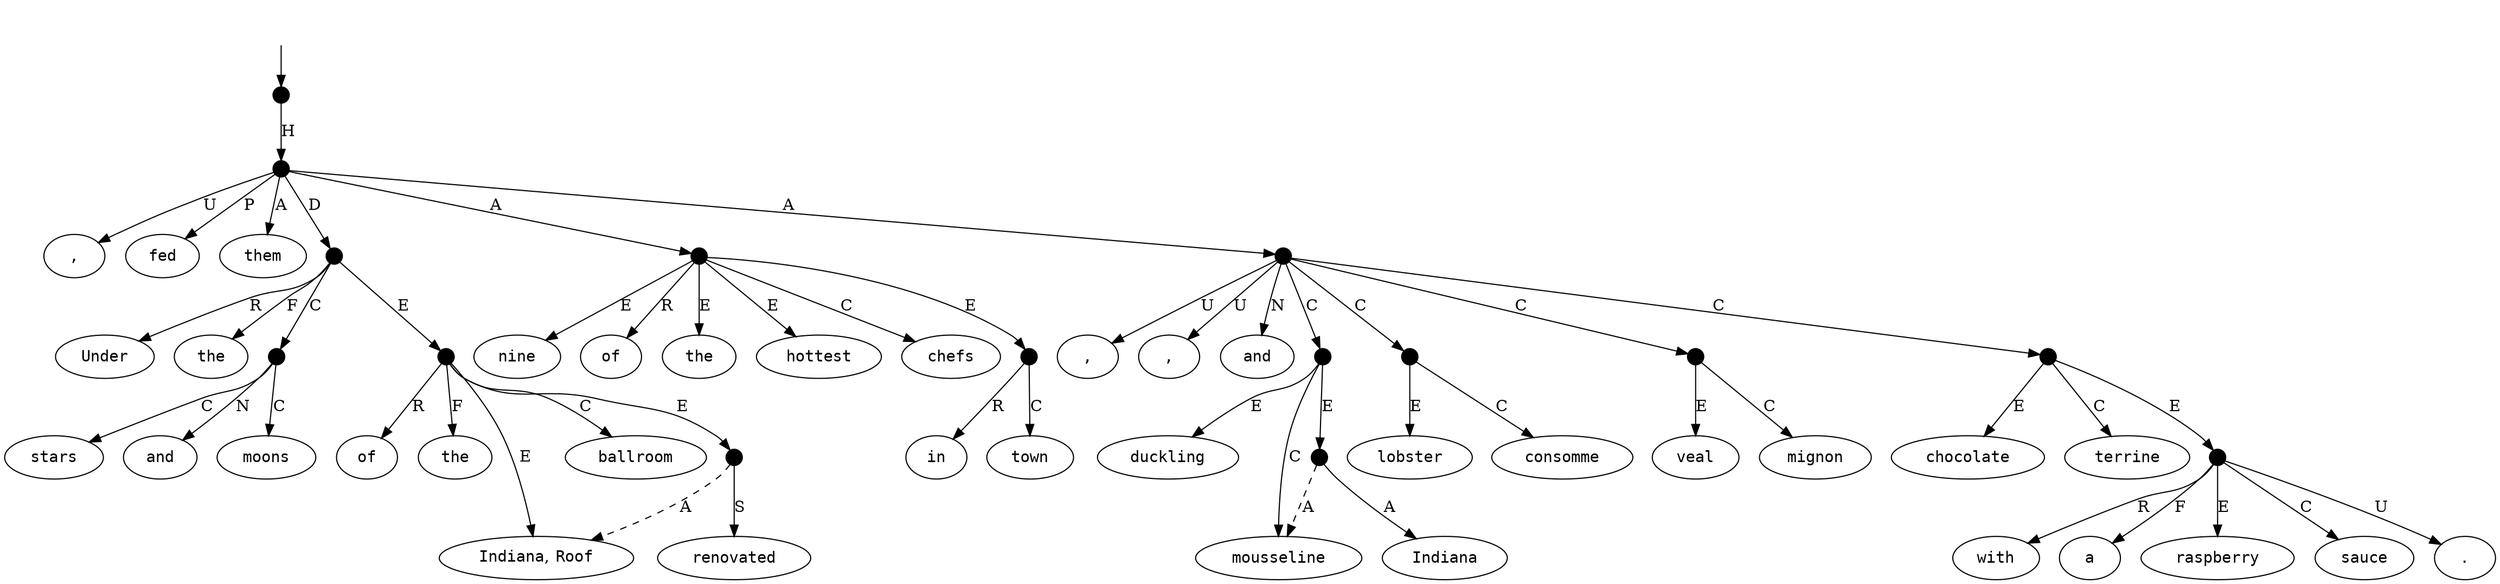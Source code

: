 digraph "20010017" {
  top [ style=invis ];
  top -> 38;
  0 [ label=<<table align="center" border="0" cellspacing="0"><tr><td colspan="2"><font face="Courier">Under</font></td></tr></table>> ];
  1 [ label=<<table align="center" border="0" cellspacing="0"><tr><td colspan="2"><font face="Courier">the</font></td></tr></table>> ];
  2 [ label=<<table align="center" border="0" cellspacing="0"><tr><td colspan="2"><font face="Courier">stars</font></td></tr></table>> ];
  3 [ label=<<table align="center" border="0" cellspacing="0"><tr><td colspan="2"><font face="Courier">and</font></td></tr></table>> ];
  4 [ label=<<table align="center" border="0" cellspacing="0"><tr><td colspan="2"><font face="Courier">moons</font></td></tr></table>> ];
  5 [ label=<<table align="center" border="0" cellspacing="0"><tr><td colspan="2"><font face="Courier">of</font></td></tr></table>> ];
  6 [ label=<<table align="center" border="0" cellspacing="0"><tr><td colspan="2"><font face="Courier">the</font></td></tr></table>> ];
  7 [ label=<<table align="center" border="0" cellspacing="0"><tr><td colspan="2"><font face="Courier">renovated</font></td></tr></table>> ];
  8 [ label=<<table align="center" border="0" cellspacing="0"><tr><td colspan="2"><font face="Courier">Indiana</font>,&nbsp;<font face="Courier">Roof</font></td></tr></table>> ];
  9 [ label=<<table align="center" border="0" cellspacing="0"><tr><td colspan="2"><font face="Courier">ballroom</font></td></tr></table>> ];
  10 [ label=<<table align="center" border="0" cellspacing="0"><tr><td colspan="2"><font face="Courier">,</font></td></tr></table>> ];
  11 [ label=<<table align="center" border="0" cellspacing="0"><tr><td colspan="2"><font face="Courier">nine</font></td></tr></table>> ];
  12 [ label=<<table align="center" border="0" cellspacing="0"><tr><td colspan="2"><font face="Courier">of</font></td></tr></table>> ];
  13 [ label=<<table align="center" border="0" cellspacing="0"><tr><td colspan="2"><font face="Courier">the</font></td></tr></table>> ];
  14 [ label=<<table align="center" border="0" cellspacing="0"><tr><td colspan="2"><font face="Courier">hottest</font></td></tr></table>> ];
  15 [ label=<<table align="center" border="0" cellspacing="0"><tr><td colspan="2"><font face="Courier">chefs</font></td></tr></table>> ];
  16 [ label=<<table align="center" border="0" cellspacing="0"><tr><td colspan="2"><font face="Courier">in</font></td></tr></table>> ];
  17 [ label=<<table align="center" border="0" cellspacing="0"><tr><td colspan="2"><font face="Courier">town</font></td></tr></table>> ];
  18 [ label=<<table align="center" border="0" cellspacing="0"><tr><td colspan="2"><font face="Courier">fed</font></td></tr></table>> ];
  19 [ label=<<table align="center" border="0" cellspacing="0"><tr><td colspan="2"><font face="Courier">them</font></td></tr></table>> ];
  20 [ label=<<table align="center" border="0" cellspacing="0"><tr><td colspan="2"><font face="Courier">Indiana</font></td></tr></table>> ];
  21 [ label=<<table align="center" border="0" cellspacing="0"><tr><td colspan="2"><font face="Courier">duckling</font></td></tr></table>> ];
  22 [ label=<<table align="center" border="0" cellspacing="0"><tr><td colspan="2"><font face="Courier">mousseline</font></td></tr></table>> ];
  23 [ label=<<table align="center" border="0" cellspacing="0"><tr><td colspan="2"><font face="Courier">,</font></td></tr></table>> ];
  24 [ label=<<table align="center" border="0" cellspacing="0"><tr><td colspan="2"><font face="Courier">lobster</font></td></tr></table>> ];
  25 [ label=<<table align="center" border="0" cellspacing="0"><tr><td colspan="2"><font face="Courier">consomme</font></td></tr></table>> ];
  26 [ label=<<table align="center" border="0" cellspacing="0"><tr><td colspan="2"><font face="Courier">,</font></td></tr></table>> ];
  27 [ label=<<table align="center" border="0" cellspacing="0"><tr><td colspan="2"><font face="Courier">veal</font></td></tr></table>> ];
  28 [ label=<<table align="center" border="0" cellspacing="0"><tr><td colspan="2"><font face="Courier">mignon</font></td></tr></table>> ];
  29 [ label=<<table align="center" border="0" cellspacing="0"><tr><td colspan="2"><font face="Courier">and</font></td></tr></table>> ];
  30 [ label=<<table align="center" border="0" cellspacing="0"><tr><td colspan="2"><font face="Courier">chocolate</font></td></tr></table>> ];
  31 [ label=<<table align="center" border="0" cellspacing="0"><tr><td colspan="2"><font face="Courier">terrine</font></td></tr></table>> ];
  32 [ label=<<table align="center" border="0" cellspacing="0"><tr><td colspan="2"><font face="Courier">with</font></td></tr></table>> ];
  33 [ label=<<table align="center" border="0" cellspacing="0"><tr><td colspan="2"><font face="Courier">a</font></td></tr></table>> ];
  34 [ label=<<table align="center" border="0" cellspacing="0"><tr><td colspan="2"><font face="Courier">raspberry</font></td></tr></table>> ];
  35 [ label=<<table align="center" border="0" cellspacing="0"><tr><td colspan="2"><font face="Courier">sauce</font></td></tr></table>> ];
  36 [ label=<<table align="center" border="0" cellspacing="0"><tr><td colspan="2"><font face="Courier">.</font></td></tr></table>> ];
  37 [ shape=point, width=0.2 ];
  38 [ shape=point, width=0.2 ];
  39 [ shape=point, width=0.2 ];
  40 [ shape=point, width=0.2 ];
  41 [ shape=point, width=0.2 ];
  42 [ shape=point, width=0.2 ];
  43 [ shape=point, width=0.2 ];
  44 [ shape=point, width=0.2 ];
  45 [ shape=point, width=0.2 ];
  46 [ shape=point, width=0.2 ];
  47 [ shape=point, width=0.2 ];
  48 [ shape=point, width=0.2 ];
  49 [ shape=point, width=0.2 ];
  50 [ shape=point, width=0.2 ];
  51 [ shape=point, width=0.2 ];
  43 -> 14 [ label="E" ];
  37 -> 1 [ label="F" ];
  51 -> 32 [ label="R" ];
  39 -> 43 [ label="A" ];
  38 -> 39 [ label="H" ];
  49 -> 28 [ label="C" ];
  48 -> 24 [ label="E" ];
  42 -> 8 [ label="A", style=dashed ];
  37 -> 40 [ label="C" ];
  44 -> 16 [ label="R" ];
  51 -> 35 [ label="C" ];
  47 -> 49 [ label="C" ];
  40 -> 3 [ label="N" ];
  47 -> 46 [ label="C" ];
  50 -> 30 [ label="E" ];
  37 -> 0 [ label="R" ];
  41 -> 9 [ label="C" ];
  46 -> 21 [ label="E" ];
  41 -> 42 [ label="E" ];
  39 -> 37 [ label="D" ];
  45 -> 22 [ label="A", style=dashed ];
  43 -> 12 [ label="R" ];
  47 -> 23 [ label="U" ];
  43 -> 13 [ label="E" ];
  41 -> 6 [ label="F" ];
  50 -> 31 [ label="C" ];
  41 -> 5 [ label="R" ];
  50 -> 51 [ label="E" ];
  39 -> 18 [ label="P" ];
  39 -> 19 [ label="A" ];
  44 -> 17 [ label="C" ];
  51 -> 33 [ label="F" ];
  46 -> 22 [ label="C" ];
  47 -> 50 [ label="C" ];
  41 -> 8 [ label="E" ];
  43 -> 15 [ label="C" ];
  42 -> 7 [ label="S" ];
  40 -> 2 [ label="C" ];
  43 -> 44 [ label="E" ];
  51 -> 36 [ label="U" ];
  47 -> 26 [ label="U" ];
  48 -> 25 [ label="C" ];
  43 -> 11 [ label="E" ];
  47 -> 29 [ label="N" ];
  39 -> 47 [ label="A" ];
  37 -> 41 [ label="E" ];
  47 -> 48 [ label="C" ];
  46 -> 45 [ label="E" ];
  40 -> 4 [ label="C" ];
  49 -> 27 [ label="E" ];
  51 -> 34 [ label="E" ];
  45 -> 20 [ label="A" ];
  39 -> 10 [ label="U" ];
}

